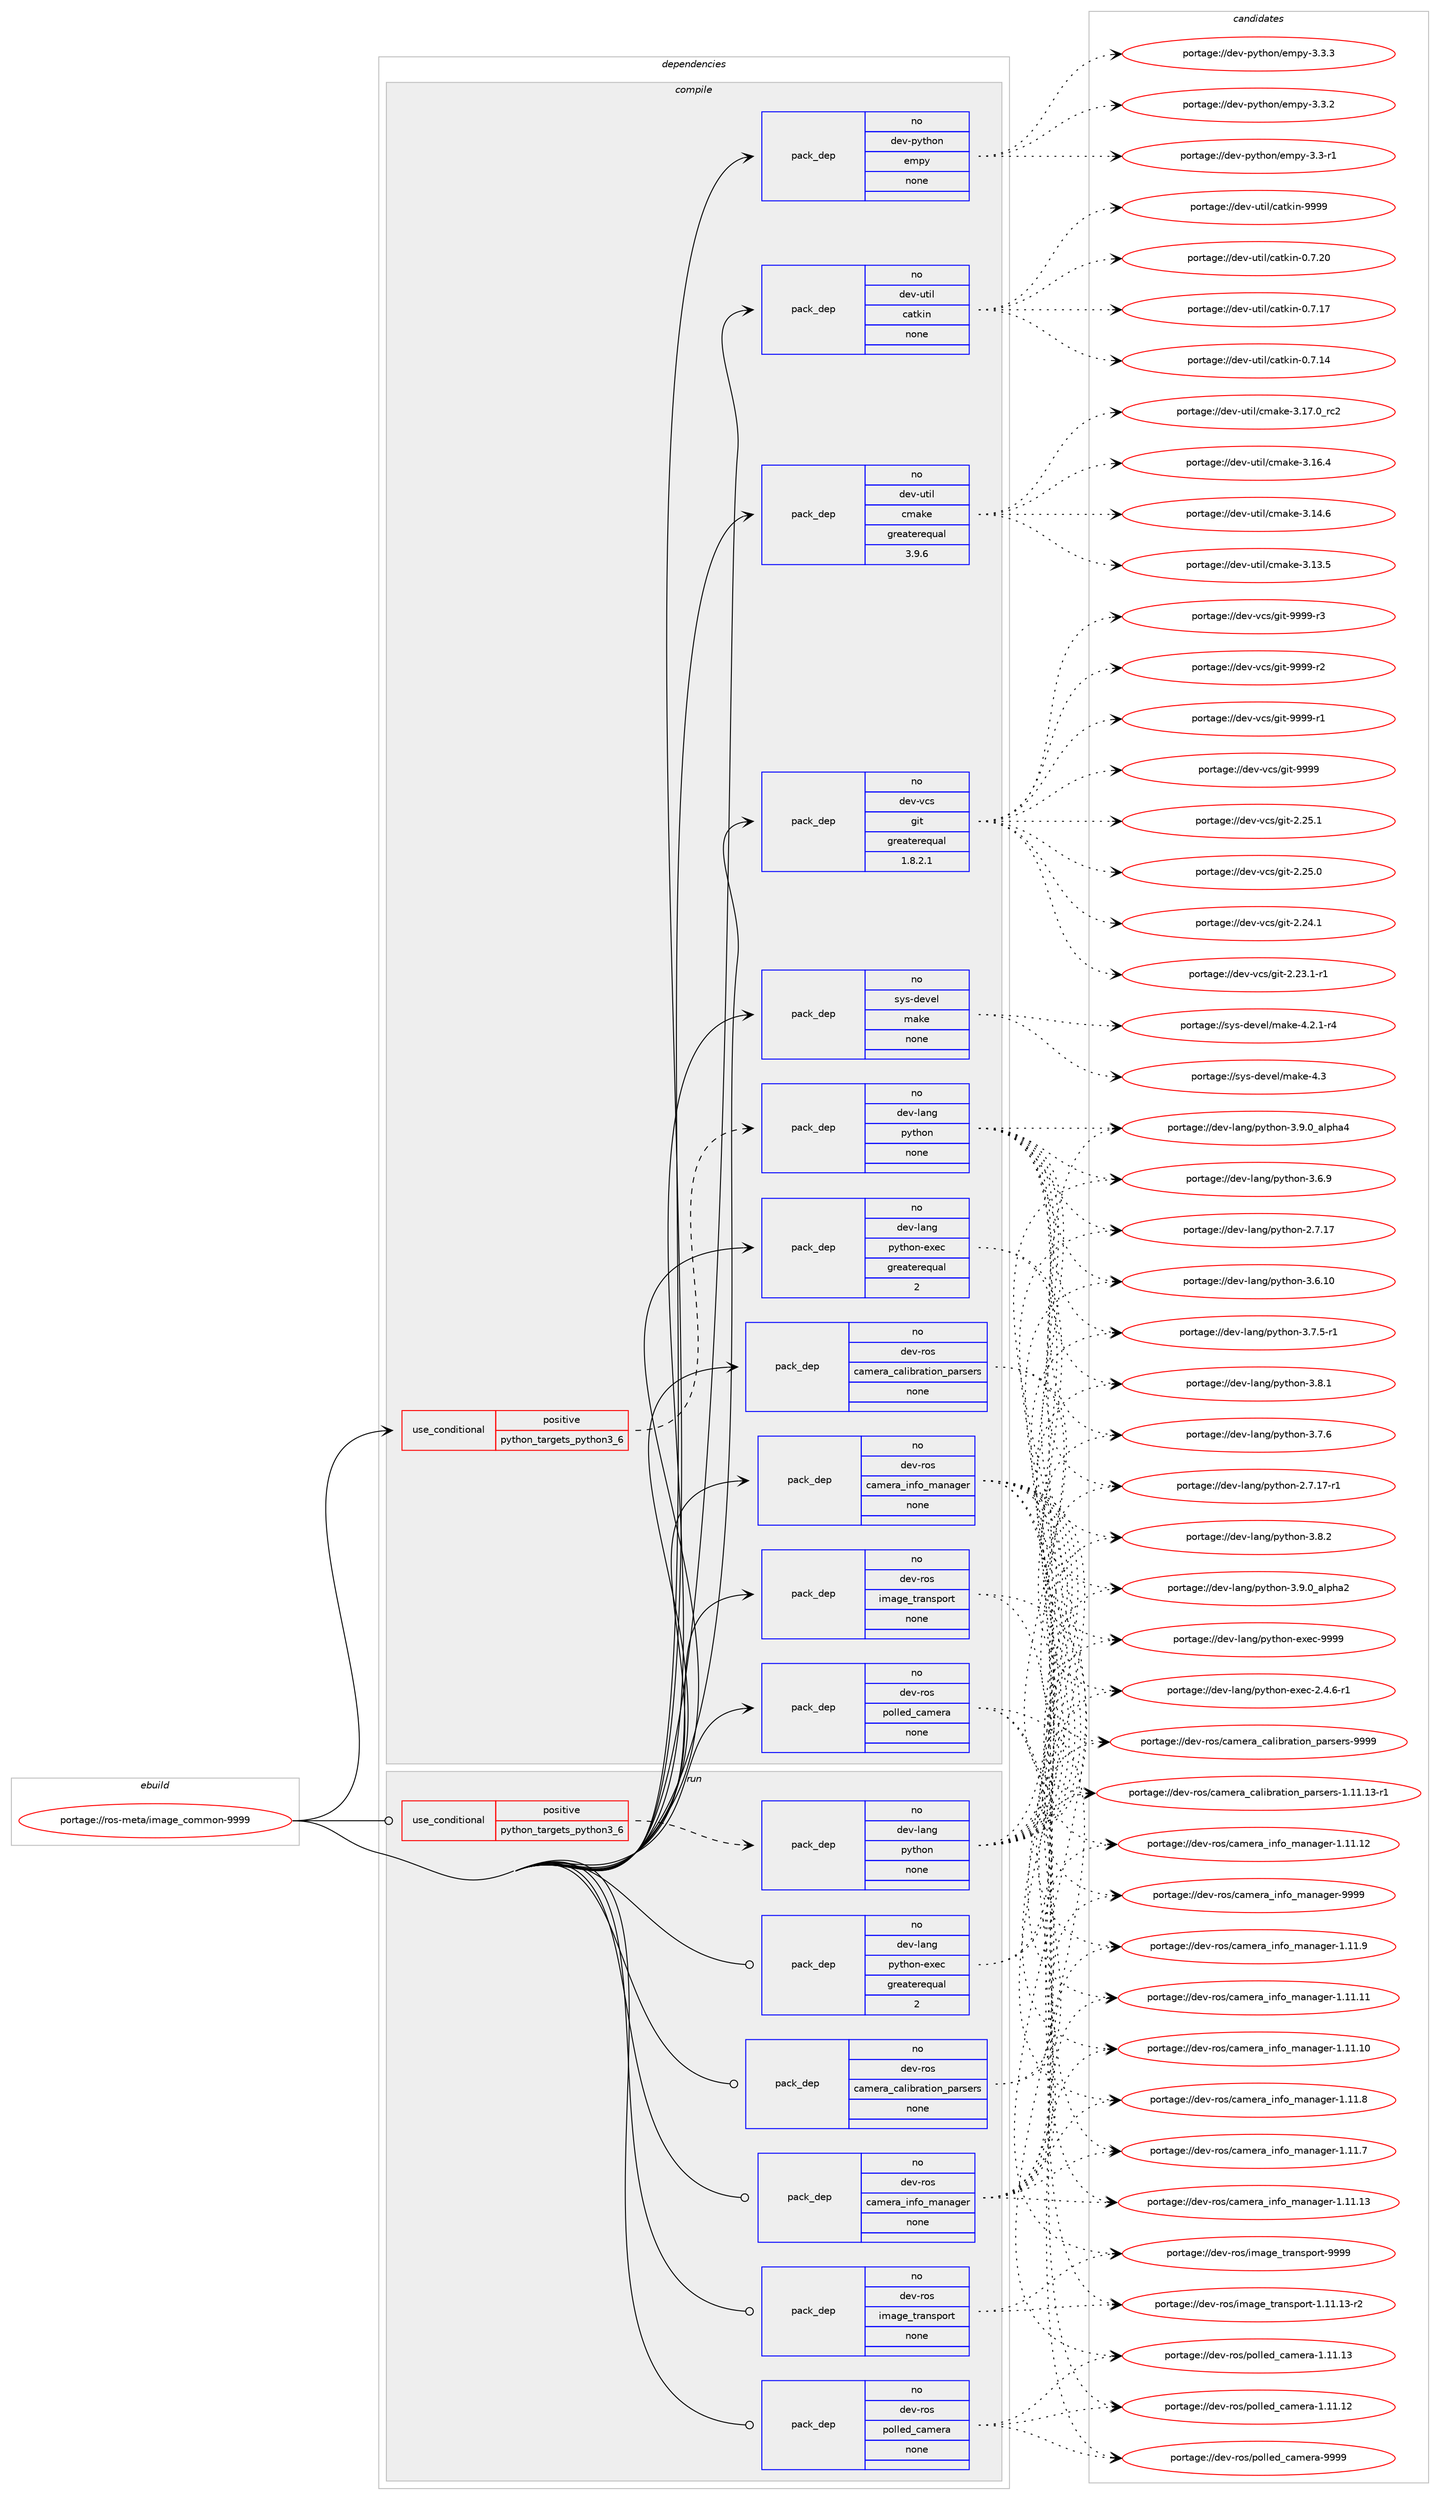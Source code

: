 digraph prolog {

# *************
# Graph options
# *************

newrank=true;
concentrate=true;
compound=true;
graph [rankdir=LR,fontname=Helvetica,fontsize=10,ranksep=1.5];#, ranksep=2.5, nodesep=0.2];
edge  [arrowhead=vee];
node  [fontname=Helvetica,fontsize=10];

# **********
# The ebuild
# **********

subgraph cluster_leftcol {
color=gray;
label=<<i>ebuild</i>>;
id [label="portage://ros-meta/image_common-9999", color=red, width=4, href="../ros-meta/image_common-9999.svg"];
}

# ****************
# The dependencies
# ****************

subgraph cluster_midcol {
color=gray;
label=<<i>dependencies</i>>;
subgraph cluster_compile {
fillcolor="#eeeeee";
style=filled;
label=<<i>compile</i>>;
subgraph cond11947 {
dependency61175 [label=<<TABLE BORDER="0" CELLBORDER="1" CELLSPACING="0" CELLPADDING="4"><TR><TD ROWSPAN="3" CELLPADDING="10">use_conditional</TD></TR><TR><TD>positive</TD></TR><TR><TD>python_targets_python3_6</TD></TR></TABLE>>, shape=none, color=red];
subgraph pack47980 {
dependency61176 [label=<<TABLE BORDER="0" CELLBORDER="1" CELLSPACING="0" CELLPADDING="4" WIDTH="220"><TR><TD ROWSPAN="6" CELLPADDING="30">pack_dep</TD></TR><TR><TD WIDTH="110">no</TD></TR><TR><TD>dev-lang</TD></TR><TR><TD>python</TD></TR><TR><TD>none</TD></TR><TR><TD></TD></TR></TABLE>>, shape=none, color=blue];
}
dependency61175:e -> dependency61176:w [weight=20,style="dashed",arrowhead="vee"];
}
id:e -> dependency61175:w [weight=20,style="solid",arrowhead="vee"];
subgraph pack47981 {
dependency61177 [label=<<TABLE BORDER="0" CELLBORDER="1" CELLSPACING="0" CELLPADDING="4" WIDTH="220"><TR><TD ROWSPAN="6" CELLPADDING="30">pack_dep</TD></TR><TR><TD WIDTH="110">no</TD></TR><TR><TD>dev-lang</TD></TR><TR><TD>python-exec</TD></TR><TR><TD>greaterequal</TD></TR><TR><TD>2</TD></TR></TABLE>>, shape=none, color=blue];
}
id:e -> dependency61177:w [weight=20,style="solid",arrowhead="vee"];
subgraph pack47982 {
dependency61178 [label=<<TABLE BORDER="0" CELLBORDER="1" CELLSPACING="0" CELLPADDING="4" WIDTH="220"><TR><TD ROWSPAN="6" CELLPADDING="30">pack_dep</TD></TR><TR><TD WIDTH="110">no</TD></TR><TR><TD>dev-python</TD></TR><TR><TD>empy</TD></TR><TR><TD>none</TD></TR><TR><TD></TD></TR></TABLE>>, shape=none, color=blue];
}
id:e -> dependency61178:w [weight=20,style="solid",arrowhead="vee"];
subgraph pack47983 {
dependency61179 [label=<<TABLE BORDER="0" CELLBORDER="1" CELLSPACING="0" CELLPADDING="4" WIDTH="220"><TR><TD ROWSPAN="6" CELLPADDING="30">pack_dep</TD></TR><TR><TD WIDTH="110">no</TD></TR><TR><TD>dev-ros</TD></TR><TR><TD>camera_calibration_parsers</TD></TR><TR><TD>none</TD></TR><TR><TD></TD></TR></TABLE>>, shape=none, color=blue];
}
id:e -> dependency61179:w [weight=20,style="solid",arrowhead="vee"];
subgraph pack47984 {
dependency61180 [label=<<TABLE BORDER="0" CELLBORDER="1" CELLSPACING="0" CELLPADDING="4" WIDTH="220"><TR><TD ROWSPAN="6" CELLPADDING="30">pack_dep</TD></TR><TR><TD WIDTH="110">no</TD></TR><TR><TD>dev-ros</TD></TR><TR><TD>camera_info_manager</TD></TR><TR><TD>none</TD></TR><TR><TD></TD></TR></TABLE>>, shape=none, color=blue];
}
id:e -> dependency61180:w [weight=20,style="solid",arrowhead="vee"];
subgraph pack47985 {
dependency61181 [label=<<TABLE BORDER="0" CELLBORDER="1" CELLSPACING="0" CELLPADDING="4" WIDTH="220"><TR><TD ROWSPAN="6" CELLPADDING="30">pack_dep</TD></TR><TR><TD WIDTH="110">no</TD></TR><TR><TD>dev-ros</TD></TR><TR><TD>image_transport</TD></TR><TR><TD>none</TD></TR><TR><TD></TD></TR></TABLE>>, shape=none, color=blue];
}
id:e -> dependency61181:w [weight=20,style="solid",arrowhead="vee"];
subgraph pack47986 {
dependency61182 [label=<<TABLE BORDER="0" CELLBORDER="1" CELLSPACING="0" CELLPADDING="4" WIDTH="220"><TR><TD ROWSPAN="6" CELLPADDING="30">pack_dep</TD></TR><TR><TD WIDTH="110">no</TD></TR><TR><TD>dev-ros</TD></TR><TR><TD>polled_camera</TD></TR><TR><TD>none</TD></TR><TR><TD></TD></TR></TABLE>>, shape=none, color=blue];
}
id:e -> dependency61182:w [weight=20,style="solid",arrowhead="vee"];
subgraph pack47987 {
dependency61183 [label=<<TABLE BORDER="0" CELLBORDER="1" CELLSPACING="0" CELLPADDING="4" WIDTH="220"><TR><TD ROWSPAN="6" CELLPADDING="30">pack_dep</TD></TR><TR><TD WIDTH="110">no</TD></TR><TR><TD>dev-util</TD></TR><TR><TD>catkin</TD></TR><TR><TD>none</TD></TR><TR><TD></TD></TR></TABLE>>, shape=none, color=blue];
}
id:e -> dependency61183:w [weight=20,style="solid",arrowhead="vee"];
subgraph pack47988 {
dependency61184 [label=<<TABLE BORDER="0" CELLBORDER="1" CELLSPACING="0" CELLPADDING="4" WIDTH="220"><TR><TD ROWSPAN="6" CELLPADDING="30">pack_dep</TD></TR><TR><TD WIDTH="110">no</TD></TR><TR><TD>dev-util</TD></TR><TR><TD>cmake</TD></TR><TR><TD>greaterequal</TD></TR><TR><TD>3.9.6</TD></TR></TABLE>>, shape=none, color=blue];
}
id:e -> dependency61184:w [weight=20,style="solid",arrowhead="vee"];
subgraph pack47989 {
dependency61185 [label=<<TABLE BORDER="0" CELLBORDER="1" CELLSPACING="0" CELLPADDING="4" WIDTH="220"><TR><TD ROWSPAN="6" CELLPADDING="30">pack_dep</TD></TR><TR><TD WIDTH="110">no</TD></TR><TR><TD>dev-vcs</TD></TR><TR><TD>git</TD></TR><TR><TD>greaterequal</TD></TR><TR><TD>1.8.2.1</TD></TR></TABLE>>, shape=none, color=blue];
}
id:e -> dependency61185:w [weight=20,style="solid",arrowhead="vee"];
subgraph pack47990 {
dependency61186 [label=<<TABLE BORDER="0" CELLBORDER="1" CELLSPACING="0" CELLPADDING="4" WIDTH="220"><TR><TD ROWSPAN="6" CELLPADDING="30">pack_dep</TD></TR><TR><TD WIDTH="110">no</TD></TR><TR><TD>sys-devel</TD></TR><TR><TD>make</TD></TR><TR><TD>none</TD></TR><TR><TD></TD></TR></TABLE>>, shape=none, color=blue];
}
id:e -> dependency61186:w [weight=20,style="solid",arrowhead="vee"];
}
subgraph cluster_compileandrun {
fillcolor="#eeeeee";
style=filled;
label=<<i>compile and run</i>>;
}
subgraph cluster_run {
fillcolor="#eeeeee";
style=filled;
label=<<i>run</i>>;
subgraph cond11948 {
dependency61187 [label=<<TABLE BORDER="0" CELLBORDER="1" CELLSPACING="0" CELLPADDING="4"><TR><TD ROWSPAN="3" CELLPADDING="10">use_conditional</TD></TR><TR><TD>positive</TD></TR><TR><TD>python_targets_python3_6</TD></TR></TABLE>>, shape=none, color=red];
subgraph pack47991 {
dependency61188 [label=<<TABLE BORDER="0" CELLBORDER="1" CELLSPACING="0" CELLPADDING="4" WIDTH="220"><TR><TD ROWSPAN="6" CELLPADDING="30">pack_dep</TD></TR><TR><TD WIDTH="110">no</TD></TR><TR><TD>dev-lang</TD></TR><TR><TD>python</TD></TR><TR><TD>none</TD></TR><TR><TD></TD></TR></TABLE>>, shape=none, color=blue];
}
dependency61187:e -> dependency61188:w [weight=20,style="dashed",arrowhead="vee"];
}
id:e -> dependency61187:w [weight=20,style="solid",arrowhead="odot"];
subgraph pack47992 {
dependency61189 [label=<<TABLE BORDER="0" CELLBORDER="1" CELLSPACING="0" CELLPADDING="4" WIDTH="220"><TR><TD ROWSPAN="6" CELLPADDING="30">pack_dep</TD></TR><TR><TD WIDTH="110">no</TD></TR><TR><TD>dev-lang</TD></TR><TR><TD>python-exec</TD></TR><TR><TD>greaterequal</TD></TR><TR><TD>2</TD></TR></TABLE>>, shape=none, color=blue];
}
id:e -> dependency61189:w [weight=20,style="solid",arrowhead="odot"];
subgraph pack47993 {
dependency61190 [label=<<TABLE BORDER="0" CELLBORDER="1" CELLSPACING="0" CELLPADDING="4" WIDTH="220"><TR><TD ROWSPAN="6" CELLPADDING="30">pack_dep</TD></TR><TR><TD WIDTH="110">no</TD></TR><TR><TD>dev-ros</TD></TR><TR><TD>camera_calibration_parsers</TD></TR><TR><TD>none</TD></TR><TR><TD></TD></TR></TABLE>>, shape=none, color=blue];
}
id:e -> dependency61190:w [weight=20,style="solid",arrowhead="odot"];
subgraph pack47994 {
dependency61191 [label=<<TABLE BORDER="0" CELLBORDER="1" CELLSPACING="0" CELLPADDING="4" WIDTH="220"><TR><TD ROWSPAN="6" CELLPADDING="30">pack_dep</TD></TR><TR><TD WIDTH="110">no</TD></TR><TR><TD>dev-ros</TD></TR><TR><TD>camera_info_manager</TD></TR><TR><TD>none</TD></TR><TR><TD></TD></TR></TABLE>>, shape=none, color=blue];
}
id:e -> dependency61191:w [weight=20,style="solid",arrowhead="odot"];
subgraph pack47995 {
dependency61192 [label=<<TABLE BORDER="0" CELLBORDER="1" CELLSPACING="0" CELLPADDING="4" WIDTH="220"><TR><TD ROWSPAN="6" CELLPADDING="30">pack_dep</TD></TR><TR><TD WIDTH="110">no</TD></TR><TR><TD>dev-ros</TD></TR><TR><TD>image_transport</TD></TR><TR><TD>none</TD></TR><TR><TD></TD></TR></TABLE>>, shape=none, color=blue];
}
id:e -> dependency61192:w [weight=20,style="solid",arrowhead="odot"];
subgraph pack47996 {
dependency61193 [label=<<TABLE BORDER="0" CELLBORDER="1" CELLSPACING="0" CELLPADDING="4" WIDTH="220"><TR><TD ROWSPAN="6" CELLPADDING="30">pack_dep</TD></TR><TR><TD WIDTH="110">no</TD></TR><TR><TD>dev-ros</TD></TR><TR><TD>polled_camera</TD></TR><TR><TD>none</TD></TR><TR><TD></TD></TR></TABLE>>, shape=none, color=blue];
}
id:e -> dependency61193:w [weight=20,style="solid",arrowhead="odot"];
}
}

# **************
# The candidates
# **************

subgraph cluster_choices {
rank=same;
color=gray;
label=<<i>candidates</i>>;

subgraph choice47980 {
color=black;
nodesep=1;
choice10010111845108971101034711212111610411111045514657464895971081121049752 [label="portage://dev-lang/python-3.9.0_alpha4", color=red, width=4,href="../dev-lang/python-3.9.0_alpha4.svg"];
choice10010111845108971101034711212111610411111045514657464895971081121049750 [label="portage://dev-lang/python-3.9.0_alpha2", color=red, width=4,href="../dev-lang/python-3.9.0_alpha2.svg"];
choice100101118451089711010347112121116104111110455146564650 [label="portage://dev-lang/python-3.8.2", color=red, width=4,href="../dev-lang/python-3.8.2.svg"];
choice100101118451089711010347112121116104111110455146564649 [label="portage://dev-lang/python-3.8.1", color=red, width=4,href="../dev-lang/python-3.8.1.svg"];
choice100101118451089711010347112121116104111110455146554654 [label="portage://dev-lang/python-3.7.6", color=red, width=4,href="../dev-lang/python-3.7.6.svg"];
choice1001011184510897110103471121211161041111104551465546534511449 [label="portage://dev-lang/python-3.7.5-r1", color=red, width=4,href="../dev-lang/python-3.7.5-r1.svg"];
choice100101118451089711010347112121116104111110455146544657 [label="portage://dev-lang/python-3.6.9", color=red, width=4,href="../dev-lang/python-3.6.9.svg"];
choice10010111845108971101034711212111610411111045514654464948 [label="portage://dev-lang/python-3.6.10", color=red, width=4,href="../dev-lang/python-3.6.10.svg"];
choice100101118451089711010347112121116104111110455046554649554511449 [label="portage://dev-lang/python-2.7.17-r1", color=red, width=4,href="../dev-lang/python-2.7.17-r1.svg"];
choice10010111845108971101034711212111610411111045504655464955 [label="portage://dev-lang/python-2.7.17", color=red, width=4,href="../dev-lang/python-2.7.17.svg"];
dependency61176:e -> choice10010111845108971101034711212111610411111045514657464895971081121049752:w [style=dotted,weight="100"];
dependency61176:e -> choice10010111845108971101034711212111610411111045514657464895971081121049750:w [style=dotted,weight="100"];
dependency61176:e -> choice100101118451089711010347112121116104111110455146564650:w [style=dotted,weight="100"];
dependency61176:e -> choice100101118451089711010347112121116104111110455146564649:w [style=dotted,weight="100"];
dependency61176:e -> choice100101118451089711010347112121116104111110455146554654:w [style=dotted,weight="100"];
dependency61176:e -> choice1001011184510897110103471121211161041111104551465546534511449:w [style=dotted,weight="100"];
dependency61176:e -> choice100101118451089711010347112121116104111110455146544657:w [style=dotted,weight="100"];
dependency61176:e -> choice10010111845108971101034711212111610411111045514654464948:w [style=dotted,weight="100"];
dependency61176:e -> choice100101118451089711010347112121116104111110455046554649554511449:w [style=dotted,weight="100"];
dependency61176:e -> choice10010111845108971101034711212111610411111045504655464955:w [style=dotted,weight="100"];
}
subgraph choice47981 {
color=black;
nodesep=1;
choice10010111845108971101034711212111610411111045101120101994557575757 [label="portage://dev-lang/python-exec-9999", color=red, width=4,href="../dev-lang/python-exec-9999.svg"];
choice10010111845108971101034711212111610411111045101120101994550465246544511449 [label="portage://dev-lang/python-exec-2.4.6-r1", color=red, width=4,href="../dev-lang/python-exec-2.4.6-r1.svg"];
dependency61177:e -> choice10010111845108971101034711212111610411111045101120101994557575757:w [style=dotted,weight="100"];
dependency61177:e -> choice10010111845108971101034711212111610411111045101120101994550465246544511449:w [style=dotted,weight="100"];
}
subgraph choice47982 {
color=black;
nodesep=1;
choice1001011184511212111610411111047101109112121455146514651 [label="portage://dev-python/empy-3.3.3", color=red, width=4,href="../dev-python/empy-3.3.3.svg"];
choice1001011184511212111610411111047101109112121455146514650 [label="portage://dev-python/empy-3.3.2", color=red, width=4,href="../dev-python/empy-3.3.2.svg"];
choice1001011184511212111610411111047101109112121455146514511449 [label="portage://dev-python/empy-3.3-r1", color=red, width=4,href="../dev-python/empy-3.3-r1.svg"];
dependency61178:e -> choice1001011184511212111610411111047101109112121455146514651:w [style=dotted,weight="100"];
dependency61178:e -> choice1001011184511212111610411111047101109112121455146514650:w [style=dotted,weight="100"];
dependency61178:e -> choice1001011184511212111610411111047101109112121455146514511449:w [style=dotted,weight="100"];
}
subgraph choice47983 {
color=black;
nodesep=1;
choice1001011184511411111547999710910111497959997108105981149711610511111095112971141151011141154557575757 [label="portage://dev-ros/camera_calibration_parsers-9999", color=red, width=4,href="../dev-ros/camera_calibration_parsers-9999.svg"];
choice10010111845114111115479997109101114979599971081059811497116105111110951129711411510111411545494649494649514511449 [label="portage://dev-ros/camera_calibration_parsers-1.11.13-r1", color=red, width=4,href="../dev-ros/camera_calibration_parsers-1.11.13-r1.svg"];
dependency61179:e -> choice1001011184511411111547999710910111497959997108105981149711610511111095112971141151011141154557575757:w [style=dotted,weight="100"];
dependency61179:e -> choice10010111845114111115479997109101114979599971081059811497116105111110951129711411510111411545494649494649514511449:w [style=dotted,weight="100"];
}
subgraph choice47984 {
color=black;
nodesep=1;
choice1001011184511411111547999710910111497951051101021119510997110971031011144557575757 [label="portage://dev-ros/camera_info_manager-9999", color=red, width=4,href="../dev-ros/camera_info_manager-9999.svg"];
choice10010111845114111115479997109101114979510511010211195109971109710310111445494649494657 [label="portage://dev-ros/camera_info_manager-1.11.9", color=red, width=4,href="../dev-ros/camera_info_manager-1.11.9.svg"];
choice10010111845114111115479997109101114979510511010211195109971109710310111445494649494656 [label="portage://dev-ros/camera_info_manager-1.11.8", color=red, width=4,href="../dev-ros/camera_info_manager-1.11.8.svg"];
choice10010111845114111115479997109101114979510511010211195109971109710310111445494649494655 [label="portage://dev-ros/camera_info_manager-1.11.7", color=red, width=4,href="../dev-ros/camera_info_manager-1.11.7.svg"];
choice1001011184511411111547999710910111497951051101021119510997110971031011144549464949464951 [label="portage://dev-ros/camera_info_manager-1.11.13", color=red, width=4,href="../dev-ros/camera_info_manager-1.11.13.svg"];
choice1001011184511411111547999710910111497951051101021119510997110971031011144549464949464950 [label="portage://dev-ros/camera_info_manager-1.11.12", color=red, width=4,href="../dev-ros/camera_info_manager-1.11.12.svg"];
choice1001011184511411111547999710910111497951051101021119510997110971031011144549464949464949 [label="portage://dev-ros/camera_info_manager-1.11.11", color=red, width=4,href="../dev-ros/camera_info_manager-1.11.11.svg"];
choice1001011184511411111547999710910111497951051101021119510997110971031011144549464949464948 [label="portage://dev-ros/camera_info_manager-1.11.10", color=red, width=4,href="../dev-ros/camera_info_manager-1.11.10.svg"];
dependency61180:e -> choice1001011184511411111547999710910111497951051101021119510997110971031011144557575757:w [style=dotted,weight="100"];
dependency61180:e -> choice10010111845114111115479997109101114979510511010211195109971109710310111445494649494657:w [style=dotted,weight="100"];
dependency61180:e -> choice10010111845114111115479997109101114979510511010211195109971109710310111445494649494656:w [style=dotted,weight="100"];
dependency61180:e -> choice10010111845114111115479997109101114979510511010211195109971109710310111445494649494655:w [style=dotted,weight="100"];
dependency61180:e -> choice1001011184511411111547999710910111497951051101021119510997110971031011144549464949464951:w [style=dotted,weight="100"];
dependency61180:e -> choice1001011184511411111547999710910111497951051101021119510997110971031011144549464949464950:w [style=dotted,weight="100"];
dependency61180:e -> choice1001011184511411111547999710910111497951051101021119510997110971031011144549464949464949:w [style=dotted,weight="100"];
dependency61180:e -> choice1001011184511411111547999710910111497951051101021119510997110971031011144549464949464948:w [style=dotted,weight="100"];
}
subgraph choice47985 {
color=black;
nodesep=1;
choice10010111845114111115471051099710310195116114971101151121111141164557575757 [label="portage://dev-ros/image_transport-9999", color=red, width=4,href="../dev-ros/image_transport-9999.svg"];
choice100101118451141111154710510997103101951161149711011511211111411645494649494649514511450 [label="portage://dev-ros/image_transport-1.11.13-r2", color=red, width=4,href="../dev-ros/image_transport-1.11.13-r2.svg"];
dependency61181:e -> choice10010111845114111115471051099710310195116114971101151121111141164557575757:w [style=dotted,weight="100"];
dependency61181:e -> choice100101118451141111154710510997103101951161149711011511211111411645494649494649514511450:w [style=dotted,weight="100"];
}
subgraph choice47986 {
color=black;
nodesep=1;
choice1001011184511411111547112111108108101100959997109101114974557575757 [label="portage://dev-ros/polled_camera-9999", color=red, width=4,href="../dev-ros/polled_camera-9999.svg"];
choice1001011184511411111547112111108108101100959997109101114974549464949464951 [label="portage://dev-ros/polled_camera-1.11.13", color=red, width=4,href="../dev-ros/polled_camera-1.11.13.svg"];
choice1001011184511411111547112111108108101100959997109101114974549464949464950 [label="portage://dev-ros/polled_camera-1.11.12", color=red, width=4,href="../dev-ros/polled_camera-1.11.12.svg"];
dependency61182:e -> choice1001011184511411111547112111108108101100959997109101114974557575757:w [style=dotted,weight="100"];
dependency61182:e -> choice1001011184511411111547112111108108101100959997109101114974549464949464951:w [style=dotted,weight="100"];
dependency61182:e -> choice1001011184511411111547112111108108101100959997109101114974549464949464950:w [style=dotted,weight="100"];
}
subgraph choice47987 {
color=black;
nodesep=1;
choice100101118451171161051084799971161071051104557575757 [label="portage://dev-util/catkin-9999", color=red, width=4,href="../dev-util/catkin-9999.svg"];
choice1001011184511711610510847999711610710511045484655465048 [label="portage://dev-util/catkin-0.7.20", color=red, width=4,href="../dev-util/catkin-0.7.20.svg"];
choice1001011184511711610510847999711610710511045484655464955 [label="portage://dev-util/catkin-0.7.17", color=red, width=4,href="../dev-util/catkin-0.7.17.svg"];
choice1001011184511711610510847999711610710511045484655464952 [label="portage://dev-util/catkin-0.7.14", color=red, width=4,href="../dev-util/catkin-0.7.14.svg"];
dependency61183:e -> choice100101118451171161051084799971161071051104557575757:w [style=dotted,weight="100"];
dependency61183:e -> choice1001011184511711610510847999711610710511045484655465048:w [style=dotted,weight="100"];
dependency61183:e -> choice1001011184511711610510847999711610710511045484655464955:w [style=dotted,weight="100"];
dependency61183:e -> choice1001011184511711610510847999711610710511045484655464952:w [style=dotted,weight="100"];
}
subgraph choice47988 {
color=black;
nodesep=1;
choice1001011184511711610510847991099710710145514649554648951149950 [label="portage://dev-util/cmake-3.17.0_rc2", color=red, width=4,href="../dev-util/cmake-3.17.0_rc2.svg"];
choice1001011184511711610510847991099710710145514649544652 [label="portage://dev-util/cmake-3.16.4", color=red, width=4,href="../dev-util/cmake-3.16.4.svg"];
choice1001011184511711610510847991099710710145514649524654 [label="portage://dev-util/cmake-3.14.6", color=red, width=4,href="../dev-util/cmake-3.14.6.svg"];
choice1001011184511711610510847991099710710145514649514653 [label="portage://dev-util/cmake-3.13.5", color=red, width=4,href="../dev-util/cmake-3.13.5.svg"];
dependency61184:e -> choice1001011184511711610510847991099710710145514649554648951149950:w [style=dotted,weight="100"];
dependency61184:e -> choice1001011184511711610510847991099710710145514649544652:w [style=dotted,weight="100"];
dependency61184:e -> choice1001011184511711610510847991099710710145514649524654:w [style=dotted,weight="100"];
dependency61184:e -> choice1001011184511711610510847991099710710145514649514653:w [style=dotted,weight="100"];
}
subgraph choice47989 {
color=black;
nodesep=1;
choice10010111845118991154710310511645575757574511451 [label="portage://dev-vcs/git-9999-r3", color=red, width=4,href="../dev-vcs/git-9999-r3.svg"];
choice10010111845118991154710310511645575757574511450 [label="portage://dev-vcs/git-9999-r2", color=red, width=4,href="../dev-vcs/git-9999-r2.svg"];
choice10010111845118991154710310511645575757574511449 [label="portage://dev-vcs/git-9999-r1", color=red, width=4,href="../dev-vcs/git-9999-r1.svg"];
choice1001011184511899115471031051164557575757 [label="portage://dev-vcs/git-9999", color=red, width=4,href="../dev-vcs/git-9999.svg"];
choice10010111845118991154710310511645504650534649 [label="portage://dev-vcs/git-2.25.1", color=red, width=4,href="../dev-vcs/git-2.25.1.svg"];
choice10010111845118991154710310511645504650534648 [label="portage://dev-vcs/git-2.25.0", color=red, width=4,href="../dev-vcs/git-2.25.0.svg"];
choice10010111845118991154710310511645504650524649 [label="portage://dev-vcs/git-2.24.1", color=red, width=4,href="../dev-vcs/git-2.24.1.svg"];
choice100101118451189911547103105116455046505146494511449 [label="portage://dev-vcs/git-2.23.1-r1", color=red, width=4,href="../dev-vcs/git-2.23.1-r1.svg"];
dependency61185:e -> choice10010111845118991154710310511645575757574511451:w [style=dotted,weight="100"];
dependency61185:e -> choice10010111845118991154710310511645575757574511450:w [style=dotted,weight="100"];
dependency61185:e -> choice10010111845118991154710310511645575757574511449:w [style=dotted,weight="100"];
dependency61185:e -> choice1001011184511899115471031051164557575757:w [style=dotted,weight="100"];
dependency61185:e -> choice10010111845118991154710310511645504650534649:w [style=dotted,weight="100"];
dependency61185:e -> choice10010111845118991154710310511645504650534648:w [style=dotted,weight="100"];
dependency61185:e -> choice10010111845118991154710310511645504650524649:w [style=dotted,weight="100"];
dependency61185:e -> choice100101118451189911547103105116455046505146494511449:w [style=dotted,weight="100"];
}
subgraph choice47990 {
color=black;
nodesep=1;
choice11512111545100101118101108471099710710145524651 [label="portage://sys-devel/make-4.3", color=red, width=4,href="../sys-devel/make-4.3.svg"];
choice1151211154510010111810110847109971071014552465046494511452 [label="portage://sys-devel/make-4.2.1-r4", color=red, width=4,href="../sys-devel/make-4.2.1-r4.svg"];
dependency61186:e -> choice11512111545100101118101108471099710710145524651:w [style=dotted,weight="100"];
dependency61186:e -> choice1151211154510010111810110847109971071014552465046494511452:w [style=dotted,weight="100"];
}
subgraph choice47991 {
color=black;
nodesep=1;
choice10010111845108971101034711212111610411111045514657464895971081121049752 [label="portage://dev-lang/python-3.9.0_alpha4", color=red, width=4,href="../dev-lang/python-3.9.0_alpha4.svg"];
choice10010111845108971101034711212111610411111045514657464895971081121049750 [label="portage://dev-lang/python-3.9.0_alpha2", color=red, width=4,href="../dev-lang/python-3.9.0_alpha2.svg"];
choice100101118451089711010347112121116104111110455146564650 [label="portage://dev-lang/python-3.8.2", color=red, width=4,href="../dev-lang/python-3.8.2.svg"];
choice100101118451089711010347112121116104111110455146564649 [label="portage://dev-lang/python-3.8.1", color=red, width=4,href="../dev-lang/python-3.8.1.svg"];
choice100101118451089711010347112121116104111110455146554654 [label="portage://dev-lang/python-3.7.6", color=red, width=4,href="../dev-lang/python-3.7.6.svg"];
choice1001011184510897110103471121211161041111104551465546534511449 [label="portage://dev-lang/python-3.7.5-r1", color=red, width=4,href="../dev-lang/python-3.7.5-r1.svg"];
choice100101118451089711010347112121116104111110455146544657 [label="portage://dev-lang/python-3.6.9", color=red, width=4,href="../dev-lang/python-3.6.9.svg"];
choice10010111845108971101034711212111610411111045514654464948 [label="portage://dev-lang/python-3.6.10", color=red, width=4,href="../dev-lang/python-3.6.10.svg"];
choice100101118451089711010347112121116104111110455046554649554511449 [label="portage://dev-lang/python-2.7.17-r1", color=red, width=4,href="../dev-lang/python-2.7.17-r1.svg"];
choice10010111845108971101034711212111610411111045504655464955 [label="portage://dev-lang/python-2.7.17", color=red, width=4,href="../dev-lang/python-2.7.17.svg"];
dependency61188:e -> choice10010111845108971101034711212111610411111045514657464895971081121049752:w [style=dotted,weight="100"];
dependency61188:e -> choice10010111845108971101034711212111610411111045514657464895971081121049750:w [style=dotted,weight="100"];
dependency61188:e -> choice100101118451089711010347112121116104111110455146564650:w [style=dotted,weight="100"];
dependency61188:e -> choice100101118451089711010347112121116104111110455146564649:w [style=dotted,weight="100"];
dependency61188:e -> choice100101118451089711010347112121116104111110455146554654:w [style=dotted,weight="100"];
dependency61188:e -> choice1001011184510897110103471121211161041111104551465546534511449:w [style=dotted,weight="100"];
dependency61188:e -> choice100101118451089711010347112121116104111110455146544657:w [style=dotted,weight="100"];
dependency61188:e -> choice10010111845108971101034711212111610411111045514654464948:w [style=dotted,weight="100"];
dependency61188:e -> choice100101118451089711010347112121116104111110455046554649554511449:w [style=dotted,weight="100"];
dependency61188:e -> choice10010111845108971101034711212111610411111045504655464955:w [style=dotted,weight="100"];
}
subgraph choice47992 {
color=black;
nodesep=1;
choice10010111845108971101034711212111610411111045101120101994557575757 [label="portage://dev-lang/python-exec-9999", color=red, width=4,href="../dev-lang/python-exec-9999.svg"];
choice10010111845108971101034711212111610411111045101120101994550465246544511449 [label="portage://dev-lang/python-exec-2.4.6-r1", color=red, width=4,href="../dev-lang/python-exec-2.4.6-r1.svg"];
dependency61189:e -> choice10010111845108971101034711212111610411111045101120101994557575757:w [style=dotted,weight="100"];
dependency61189:e -> choice10010111845108971101034711212111610411111045101120101994550465246544511449:w [style=dotted,weight="100"];
}
subgraph choice47993 {
color=black;
nodesep=1;
choice1001011184511411111547999710910111497959997108105981149711610511111095112971141151011141154557575757 [label="portage://dev-ros/camera_calibration_parsers-9999", color=red, width=4,href="../dev-ros/camera_calibration_parsers-9999.svg"];
choice10010111845114111115479997109101114979599971081059811497116105111110951129711411510111411545494649494649514511449 [label="portage://dev-ros/camera_calibration_parsers-1.11.13-r1", color=red, width=4,href="../dev-ros/camera_calibration_parsers-1.11.13-r1.svg"];
dependency61190:e -> choice1001011184511411111547999710910111497959997108105981149711610511111095112971141151011141154557575757:w [style=dotted,weight="100"];
dependency61190:e -> choice10010111845114111115479997109101114979599971081059811497116105111110951129711411510111411545494649494649514511449:w [style=dotted,weight="100"];
}
subgraph choice47994 {
color=black;
nodesep=1;
choice1001011184511411111547999710910111497951051101021119510997110971031011144557575757 [label="portage://dev-ros/camera_info_manager-9999", color=red, width=4,href="../dev-ros/camera_info_manager-9999.svg"];
choice10010111845114111115479997109101114979510511010211195109971109710310111445494649494657 [label="portage://dev-ros/camera_info_manager-1.11.9", color=red, width=4,href="../dev-ros/camera_info_manager-1.11.9.svg"];
choice10010111845114111115479997109101114979510511010211195109971109710310111445494649494656 [label="portage://dev-ros/camera_info_manager-1.11.8", color=red, width=4,href="../dev-ros/camera_info_manager-1.11.8.svg"];
choice10010111845114111115479997109101114979510511010211195109971109710310111445494649494655 [label="portage://dev-ros/camera_info_manager-1.11.7", color=red, width=4,href="../dev-ros/camera_info_manager-1.11.7.svg"];
choice1001011184511411111547999710910111497951051101021119510997110971031011144549464949464951 [label="portage://dev-ros/camera_info_manager-1.11.13", color=red, width=4,href="../dev-ros/camera_info_manager-1.11.13.svg"];
choice1001011184511411111547999710910111497951051101021119510997110971031011144549464949464950 [label="portage://dev-ros/camera_info_manager-1.11.12", color=red, width=4,href="../dev-ros/camera_info_manager-1.11.12.svg"];
choice1001011184511411111547999710910111497951051101021119510997110971031011144549464949464949 [label="portage://dev-ros/camera_info_manager-1.11.11", color=red, width=4,href="../dev-ros/camera_info_manager-1.11.11.svg"];
choice1001011184511411111547999710910111497951051101021119510997110971031011144549464949464948 [label="portage://dev-ros/camera_info_manager-1.11.10", color=red, width=4,href="../dev-ros/camera_info_manager-1.11.10.svg"];
dependency61191:e -> choice1001011184511411111547999710910111497951051101021119510997110971031011144557575757:w [style=dotted,weight="100"];
dependency61191:e -> choice10010111845114111115479997109101114979510511010211195109971109710310111445494649494657:w [style=dotted,weight="100"];
dependency61191:e -> choice10010111845114111115479997109101114979510511010211195109971109710310111445494649494656:w [style=dotted,weight="100"];
dependency61191:e -> choice10010111845114111115479997109101114979510511010211195109971109710310111445494649494655:w [style=dotted,weight="100"];
dependency61191:e -> choice1001011184511411111547999710910111497951051101021119510997110971031011144549464949464951:w [style=dotted,weight="100"];
dependency61191:e -> choice1001011184511411111547999710910111497951051101021119510997110971031011144549464949464950:w [style=dotted,weight="100"];
dependency61191:e -> choice1001011184511411111547999710910111497951051101021119510997110971031011144549464949464949:w [style=dotted,weight="100"];
dependency61191:e -> choice1001011184511411111547999710910111497951051101021119510997110971031011144549464949464948:w [style=dotted,weight="100"];
}
subgraph choice47995 {
color=black;
nodesep=1;
choice10010111845114111115471051099710310195116114971101151121111141164557575757 [label="portage://dev-ros/image_transport-9999", color=red, width=4,href="../dev-ros/image_transport-9999.svg"];
choice100101118451141111154710510997103101951161149711011511211111411645494649494649514511450 [label="portage://dev-ros/image_transport-1.11.13-r2", color=red, width=4,href="../dev-ros/image_transport-1.11.13-r2.svg"];
dependency61192:e -> choice10010111845114111115471051099710310195116114971101151121111141164557575757:w [style=dotted,weight="100"];
dependency61192:e -> choice100101118451141111154710510997103101951161149711011511211111411645494649494649514511450:w [style=dotted,weight="100"];
}
subgraph choice47996 {
color=black;
nodesep=1;
choice1001011184511411111547112111108108101100959997109101114974557575757 [label="portage://dev-ros/polled_camera-9999", color=red, width=4,href="../dev-ros/polled_camera-9999.svg"];
choice1001011184511411111547112111108108101100959997109101114974549464949464951 [label="portage://dev-ros/polled_camera-1.11.13", color=red, width=4,href="../dev-ros/polled_camera-1.11.13.svg"];
choice1001011184511411111547112111108108101100959997109101114974549464949464950 [label="portage://dev-ros/polled_camera-1.11.12", color=red, width=4,href="../dev-ros/polled_camera-1.11.12.svg"];
dependency61193:e -> choice1001011184511411111547112111108108101100959997109101114974557575757:w [style=dotted,weight="100"];
dependency61193:e -> choice1001011184511411111547112111108108101100959997109101114974549464949464951:w [style=dotted,weight="100"];
dependency61193:e -> choice1001011184511411111547112111108108101100959997109101114974549464949464950:w [style=dotted,weight="100"];
}
}

}
